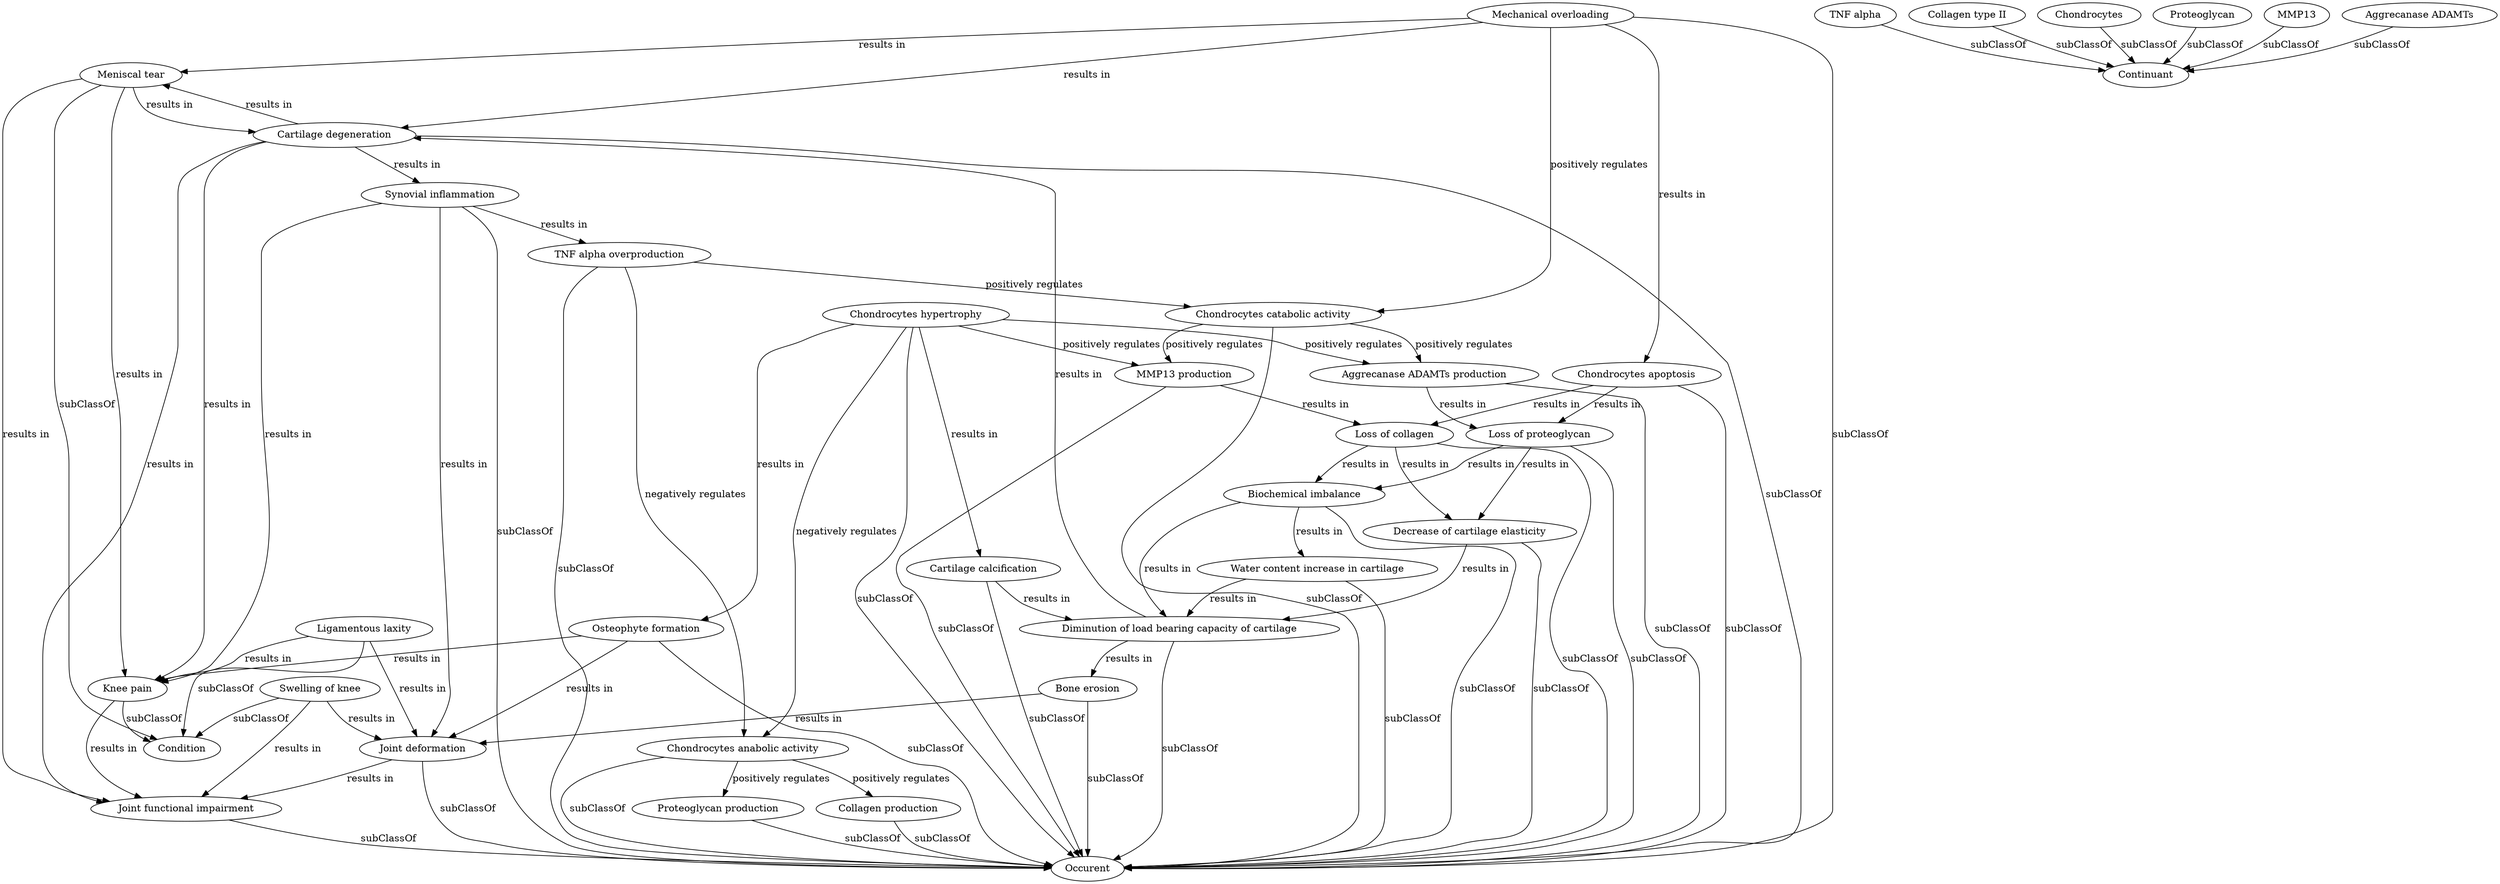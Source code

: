 digraph g {
"http://plumdeq.xyz/ontologies/hypothesis/Joint_functional_impairment" [label="Joint functional impairment"] ;
"http://plumdeq.xyz/ontologies/hypothesis/Mechanical_overloading" [label="Mechanical overloading"] ;
"http://plumdeq.xyz/ontologies/hypothesis/Bone_erosion" [label="Bone erosion"] ;
"http://plumdeq.xyz/ontologies/hypothesis/Decrease_of_cartilage_elasticity" [label="Decrease of cartilage elasticity"] ;
"http://plumdeq.xyz/ontologies/hypothesis/TNF_alpha" [label="TNF alpha"] ;
"http://plumdeq.xyz/ontologies/hypothesis/Chondrocytes_hypertrophy" [label="Chondrocytes hypertrophy"] ;
"http://plumdeq.xyz/ontologies/hypothesis/Osteophyte_formation" [label="Osteophyte formation"] ;
"http://plumdeq.xyz/ontologies/hypothesis/Diminution_of_load_bearing_capacity_of_cartilage" [label="Diminution of load bearing capacity of cartilage"] ;
"http://plumdeq.xyz/ontologies/hypothesis/Loss_of_proteoglycan" [label="Loss of proteoglycan"] ;
"http://plumdeq.xyz/ontologies/hypothesis/TNF_alpha_overproduction" [label="TNF alpha overproduction"] ;
"http://plumdeq.xyz/ontologies/hypothesis/Cartilage_calcification" [label="Cartilage calcification"] ;
"http://plumdeq.xyz/ontologies/hypothesis/Collagen_type_II" [label="Collagen type II"] ;
"http://plumdeq.xyz/ontologies/hypothesis/Collagen_production" [label="Collagen production"] ;
"http://plumdeq.xyz/ontologies/hypothesis/Continuant" [label="Continuant"] ;
"http://plumdeq.xyz/ontologies/hypothesis/Meniscal_tear" [label="Meniscal tear"] ;
"http://plumdeq.xyz/ontologies/hypothesis/Swelling_of_knee" [label="Swelling of knee"] ;
"http://plumdeq.xyz/ontologies/hypothesis/Chondrocytes" [label="Chondrocytes"] ;
"http://plumdeq.xyz/ontologies/hypothesis/Chondrocytes_catabolic_activity" [label="Chondrocytes catabolic activity"] ;
"http://plumdeq.xyz/ontologies/hypothesis/Water_content_increase_in_cartilage" [label="Water content increase in cartilage"] ;
"http://plumdeq.xyz/ontologies/hypothesis/Condition" [label="Condition"] ;
"http://plumdeq.xyz/ontologies/hypothesis/Proteoglycan" [label="Proteoglycan"] ;
"http://plumdeq.xyz/ontologies/hypothesis/Synovial_inflammation" [label="Synovial inflammation"] ;
"http://plumdeq.xyz/ontologies/hypothesis/MMP13" [label="MMP13"] ;
"http://plumdeq.xyz/ontologies/hypothesis/Joint_deformation" [label="Joint deformation"] ;
"http://plumdeq.xyz/ontologies/hypothesis/Loss_of_collagen" [label="Loss of collagen"] ;
"http://plumdeq.xyz/ontologies/hypothesis/Occurent" [label="Occurent"] ;
"http://plumdeq.xyz/ontologies/hypothesis/Cartilage_degeneration" [label="Cartilage degeneration"] ;
"http://plumdeq.xyz/ontologies/hypothesis/Aggrecanase_ADAMTs_production" [label="Aggrecanase ADAMTs production"] ;
"http://plumdeq.xyz/ontologies/hypothesis/Ligamentous_laxity" [label="Ligamentous laxity"] ;
"http://plumdeq.xyz/ontologies/hypothesis/MMP13_production" [label="MMP13 production"] ;
"http://plumdeq.xyz/ontologies/hypothesis/Biochemical_imbalance" [label="Biochemical imbalance"] ;
"http://plumdeq.xyz/ontologies/hypothesis/Aggrecanase_ADAMTs" [label="Aggrecanase ADAMTs"] ;
"http://plumdeq.xyz/ontologies/hypothesis/Chondrocytes_anabolic_activity" [label="Chondrocytes anabolic activity"] ;
"http://plumdeq.xyz/ontologies/hypothesis/Proteoglycan_production" [label="Proteoglycan production"] ;
"http://plumdeq.xyz/ontologies/hypothesis/Knee_pain" [label="Knee pain"] ;
"http://plumdeq.xyz/ontologies/hypothesis/Chondrocytes_apoptosis" [label="Chondrocytes apoptosis"] ;
"http://plumdeq.xyz/ontologies/hypothesis/Joint_functional_impairment" -> "http://plumdeq.xyz/ontologies/hypothesis/Occurent" [label="subClassOf"] ;
"http://plumdeq.xyz/ontologies/hypothesis/Mechanical_overloading" -> "http://plumdeq.xyz/ontologies/hypothesis/Cartilage_degeneration" [label="results in"] ;
"http://plumdeq.xyz/ontologies/hypothesis/Mechanical_overloading" -> "http://plumdeq.xyz/ontologies/hypothesis/Occurent" [label="subClassOf"] ;
"http://plumdeq.xyz/ontologies/hypothesis/Mechanical_overloading" -> "http://plumdeq.xyz/ontologies/hypothesis/Chondrocytes_apoptosis" [label="results in"] ;
"http://plumdeq.xyz/ontologies/hypothesis/Mechanical_overloading" -> "http://plumdeq.xyz/ontologies/hypothesis/Meniscal_tear" [label="results in"] ;
"http://plumdeq.xyz/ontologies/hypothesis/Mechanical_overloading" -> "http://plumdeq.xyz/ontologies/hypothesis/Chondrocytes_catabolic_activity" [label="positively regulates"] ;
"http://plumdeq.xyz/ontologies/hypothesis/Bone_erosion" -> "http://plumdeq.xyz/ontologies/hypothesis/Joint_deformation" [label="results in"] ;
"http://plumdeq.xyz/ontologies/hypothesis/Bone_erosion" -> "http://plumdeq.xyz/ontologies/hypothesis/Occurent" [label="subClassOf"] ;
"http://plumdeq.xyz/ontologies/hypothesis/Decrease_of_cartilage_elasticity" -> "http://plumdeq.xyz/ontologies/hypothesis/Diminution_of_load_bearing_capacity_of_cartilage" [label="results in"] ;
"http://plumdeq.xyz/ontologies/hypothesis/Decrease_of_cartilage_elasticity" -> "http://plumdeq.xyz/ontologies/hypothesis/Occurent" [label="subClassOf"] ;
"http://plumdeq.xyz/ontologies/hypothesis/TNF_alpha" -> "http://plumdeq.xyz/ontologies/hypothesis/Continuant" [label="subClassOf"] ;
"http://plumdeq.xyz/ontologies/hypothesis/Chondrocytes_hypertrophy" -> "http://plumdeq.xyz/ontologies/hypothesis/MMP13_production" [label="positively regulates"] ;
"http://plumdeq.xyz/ontologies/hypothesis/Chondrocytes_hypertrophy" -> "http://plumdeq.xyz/ontologies/hypothesis/Occurent" [label="subClassOf"] ;
"http://plumdeq.xyz/ontologies/hypothesis/Chondrocytes_hypertrophy" -> "http://plumdeq.xyz/ontologies/hypothesis/Osteophyte_formation" [label="results in"] ;
"http://plumdeq.xyz/ontologies/hypothesis/Chondrocytes_hypertrophy" -> "http://plumdeq.xyz/ontologies/hypothesis/Chondrocytes_anabolic_activity" [label="negatively regulates"] ;
"http://plumdeq.xyz/ontologies/hypothesis/Chondrocytes_hypertrophy" -> "http://plumdeq.xyz/ontologies/hypothesis/Aggrecanase_ADAMTs_production" [label="positively regulates"] ;
"http://plumdeq.xyz/ontologies/hypothesis/Chondrocytes_hypertrophy" -> "http://plumdeq.xyz/ontologies/hypothesis/Cartilage_calcification" [label="results in"] ;
"http://plumdeq.xyz/ontologies/hypothesis/Osteophyte_formation" -> "http://plumdeq.xyz/ontologies/hypothesis/Joint_deformation" [label="results in"] ;
"http://plumdeq.xyz/ontologies/hypothesis/Osteophyte_formation" -> "http://plumdeq.xyz/ontologies/hypothesis/Knee_pain" [label="results in"] ;
"http://plumdeq.xyz/ontologies/hypothesis/Osteophyte_formation" -> "http://plumdeq.xyz/ontologies/hypothesis/Occurent" [label="subClassOf"] ;
"http://plumdeq.xyz/ontologies/hypothesis/Diminution_of_load_bearing_capacity_of_cartilage" -> "http://plumdeq.xyz/ontologies/hypothesis/Cartilage_degeneration" [label="results in"] ;
"http://plumdeq.xyz/ontologies/hypothesis/Diminution_of_load_bearing_capacity_of_cartilage" -> "http://plumdeq.xyz/ontologies/hypothesis/Bone_erosion" [label="results in"] ;
"http://plumdeq.xyz/ontologies/hypothesis/Diminution_of_load_bearing_capacity_of_cartilage" -> "http://plumdeq.xyz/ontologies/hypothesis/Occurent" [label="subClassOf"] ;
"http://plumdeq.xyz/ontologies/hypothesis/Loss_of_proteoglycan" -> "http://plumdeq.xyz/ontologies/hypothesis/Biochemical_imbalance" [label="results in"] ;
"http://plumdeq.xyz/ontologies/hypothesis/Loss_of_proteoglycan" -> "http://plumdeq.xyz/ontologies/hypothesis/Decrease_of_cartilage_elasticity" [label="results in"] ;
"http://plumdeq.xyz/ontologies/hypothesis/Loss_of_proteoglycan" -> "http://plumdeq.xyz/ontologies/hypothesis/Occurent" [label="subClassOf"] ;
"http://plumdeq.xyz/ontologies/hypothesis/TNF_alpha_overproduction" -> "http://plumdeq.xyz/ontologies/hypothesis/Occurent" [label="subClassOf"] ;
"http://plumdeq.xyz/ontologies/hypothesis/TNF_alpha_overproduction" -> "http://plumdeq.xyz/ontologies/hypothesis/Chondrocytes_anabolic_activity" [label="negatively regulates"] ;
"http://plumdeq.xyz/ontologies/hypothesis/TNF_alpha_overproduction" -> "http://plumdeq.xyz/ontologies/hypothesis/Chondrocytes_catabolic_activity" [label="positively regulates"] ;
"http://plumdeq.xyz/ontologies/hypothesis/Cartilage_calcification" -> "http://plumdeq.xyz/ontologies/hypothesis/Diminution_of_load_bearing_capacity_of_cartilage" [label="results in"] ;
"http://plumdeq.xyz/ontologies/hypothesis/Cartilage_calcification" -> "http://plumdeq.xyz/ontologies/hypothesis/Occurent" [label="subClassOf"] ;
"http://plumdeq.xyz/ontologies/hypothesis/Collagen_type_II" -> "http://plumdeq.xyz/ontologies/hypothesis/Continuant" [label="subClassOf"] ;
"http://plumdeq.xyz/ontologies/hypothesis/Collagen_production" -> "http://plumdeq.xyz/ontologies/hypothesis/Occurent" [label="subClassOf"] ;
"http://plumdeq.xyz/ontologies/hypothesis/Meniscal_tear" -> "http://plumdeq.xyz/ontologies/hypothesis/Cartilage_degeneration" [label="results in"] ;
"http://plumdeq.xyz/ontologies/hypothesis/Meniscal_tear" -> "http://plumdeq.xyz/ontologies/hypothesis/Joint_functional_impairment" [label="results in"] ;
"http://plumdeq.xyz/ontologies/hypothesis/Meniscal_tear" -> "http://plumdeq.xyz/ontologies/hypothesis/Knee_pain" [label="results in"] ;
"http://plumdeq.xyz/ontologies/hypothesis/Meniscal_tear" -> "http://plumdeq.xyz/ontologies/hypothesis/Condition" [label="subClassOf"] ;
"http://plumdeq.xyz/ontologies/hypothesis/Swelling_of_knee" -> "http://plumdeq.xyz/ontologies/hypothesis/Joint_functional_impairment" [label="results in"] ;
"http://plumdeq.xyz/ontologies/hypothesis/Swelling_of_knee" -> "http://plumdeq.xyz/ontologies/hypothesis/Joint_deformation" [label="results in"] ;
"http://plumdeq.xyz/ontologies/hypothesis/Swelling_of_knee" -> "http://plumdeq.xyz/ontologies/hypothesis/Condition" [label="subClassOf"] ;
"http://plumdeq.xyz/ontologies/hypothesis/Chondrocytes" -> "http://plumdeq.xyz/ontologies/hypothesis/Continuant" [label="subClassOf"] ;
"http://plumdeq.xyz/ontologies/hypothesis/Chondrocytes_catabolic_activity" -> "http://plumdeq.xyz/ontologies/hypothesis/Aggrecanase_ADAMTs_production" [label="positively regulates"] ;
"http://plumdeq.xyz/ontologies/hypothesis/Chondrocytes_catabolic_activity" -> "http://plumdeq.xyz/ontologies/hypothesis/MMP13_production" [label="positively regulates"] ;
"http://plumdeq.xyz/ontologies/hypothesis/Chondrocytes_catabolic_activity" -> "http://plumdeq.xyz/ontologies/hypothesis/Occurent" [label="subClassOf"] ;
"http://plumdeq.xyz/ontologies/hypothesis/Water_content_increase_in_cartilage" -> "http://plumdeq.xyz/ontologies/hypothesis/Diminution_of_load_bearing_capacity_of_cartilage" [label="results in"] ;
"http://plumdeq.xyz/ontologies/hypothesis/Water_content_increase_in_cartilage" -> "http://plumdeq.xyz/ontologies/hypothesis/Occurent" [label="subClassOf"] ;
"http://plumdeq.xyz/ontologies/hypothesis/Proteoglycan" -> "http://plumdeq.xyz/ontologies/hypothesis/Continuant" [label="subClassOf"] ;
"http://plumdeq.xyz/ontologies/hypothesis/Synovial_inflammation" -> "http://plumdeq.xyz/ontologies/hypothesis/Joint_deformation" [label="results in"] ;
"http://plumdeq.xyz/ontologies/hypothesis/Synovial_inflammation" -> "http://plumdeq.xyz/ontologies/hypothesis/TNF_alpha_overproduction" [label="results in"] ;
"http://plumdeq.xyz/ontologies/hypothesis/Synovial_inflammation" -> "http://plumdeq.xyz/ontologies/hypothesis/Knee_pain" [label="results in"] ;
"http://plumdeq.xyz/ontologies/hypothesis/Synovial_inflammation" -> "http://plumdeq.xyz/ontologies/hypothesis/Occurent" [label="subClassOf"] ;
"http://plumdeq.xyz/ontologies/hypothesis/MMP13" -> "http://plumdeq.xyz/ontologies/hypothesis/Continuant" [label="subClassOf"] ;
"http://plumdeq.xyz/ontologies/hypothesis/Joint_deformation" -> "http://plumdeq.xyz/ontologies/hypothesis/Joint_functional_impairment" [label="results in"] ;
"http://plumdeq.xyz/ontologies/hypothesis/Joint_deformation" -> "http://plumdeq.xyz/ontologies/hypothesis/Occurent" [label="subClassOf"] ;
"http://plumdeq.xyz/ontologies/hypothesis/Loss_of_collagen" -> "http://plumdeq.xyz/ontologies/hypothesis/Biochemical_imbalance" [label="results in"] ;
"http://plumdeq.xyz/ontologies/hypothesis/Loss_of_collagen" -> "http://plumdeq.xyz/ontologies/hypothesis/Decrease_of_cartilage_elasticity" [label="results in"] ;
"http://plumdeq.xyz/ontologies/hypothesis/Loss_of_collagen" -> "http://plumdeq.xyz/ontologies/hypothesis/Occurent" [label="subClassOf"] ;
"http://plumdeq.xyz/ontologies/hypothesis/Cartilage_degeneration" -> "http://plumdeq.xyz/ontologies/hypothesis/Joint_functional_impairment" [label="results in"] ;
"http://plumdeq.xyz/ontologies/hypothesis/Cartilage_degeneration" -> "http://plumdeq.xyz/ontologies/hypothesis/Synovial_inflammation" [label="results in"] ;
"http://plumdeq.xyz/ontologies/hypothesis/Cartilage_degeneration" -> "http://plumdeq.xyz/ontologies/hypothesis/Knee_pain" [label="results in"] ;
"http://plumdeq.xyz/ontologies/hypothesis/Cartilage_degeneration" -> "http://plumdeq.xyz/ontologies/hypothesis/Meniscal_tear" [label="results in"] ;
"http://plumdeq.xyz/ontologies/hypothesis/Cartilage_degeneration" -> "http://plumdeq.xyz/ontologies/hypothesis/Occurent" [label="subClassOf"] ;
"http://plumdeq.xyz/ontologies/hypothesis/Aggrecanase_ADAMTs_production" -> "http://plumdeq.xyz/ontologies/hypothesis/Loss_of_proteoglycan" [label="results in"] ;
"http://plumdeq.xyz/ontologies/hypothesis/Aggrecanase_ADAMTs_production" -> "http://plumdeq.xyz/ontologies/hypothesis/Occurent" [label="subClassOf"] ;
"http://plumdeq.xyz/ontologies/hypothesis/Ligamentous_laxity" -> "http://plumdeq.xyz/ontologies/hypothesis/Joint_deformation" [label="results in"] ;
"http://plumdeq.xyz/ontologies/hypothesis/Ligamentous_laxity" -> "http://plumdeq.xyz/ontologies/hypothesis/Knee_pain" [label="results in"] ;
"http://plumdeq.xyz/ontologies/hypothesis/Ligamentous_laxity" -> "http://plumdeq.xyz/ontologies/hypothesis/Condition" [label="subClassOf"] ;
"http://plumdeq.xyz/ontologies/hypothesis/MMP13_production" -> "http://plumdeq.xyz/ontologies/hypothesis/Loss_of_collagen" [label="results in"] ;
"http://plumdeq.xyz/ontologies/hypothesis/MMP13_production" -> "http://plumdeq.xyz/ontologies/hypothesis/Occurent" [label="subClassOf"] ;
"http://plumdeq.xyz/ontologies/hypothesis/Biochemical_imbalance" -> "http://plumdeq.xyz/ontologies/hypothesis/Water_content_increase_in_cartilage" [label="results in"] ;
"http://plumdeq.xyz/ontologies/hypothesis/Biochemical_imbalance" -> "http://plumdeq.xyz/ontologies/hypothesis/Diminution_of_load_bearing_capacity_of_cartilage" [label="results in"] ;
"http://plumdeq.xyz/ontologies/hypothesis/Biochemical_imbalance" -> "http://plumdeq.xyz/ontologies/hypothesis/Occurent" [label="subClassOf"] ;
"http://plumdeq.xyz/ontologies/hypothesis/Aggrecanase_ADAMTs" -> "http://plumdeq.xyz/ontologies/hypothesis/Continuant" [label="subClassOf"] ;
"http://plumdeq.xyz/ontologies/hypothesis/Chondrocytes_anabolic_activity" -> "http://plumdeq.xyz/ontologies/hypothesis/Collagen_production" [label="positively regulates"] ;
"http://plumdeq.xyz/ontologies/hypothesis/Chondrocytes_anabolic_activity" -> "http://plumdeq.xyz/ontologies/hypothesis/Proteoglycan_production" [label="positively regulates"] ;
"http://plumdeq.xyz/ontologies/hypothesis/Chondrocytes_anabolic_activity" -> "http://plumdeq.xyz/ontologies/hypothesis/Occurent" [label="subClassOf"] ;
"http://plumdeq.xyz/ontologies/hypothesis/Proteoglycan_production" -> "http://plumdeq.xyz/ontologies/hypothesis/Occurent" [label="subClassOf"] ;
"http://plumdeq.xyz/ontologies/hypothesis/Knee_pain" -> "http://plumdeq.xyz/ontologies/hypothesis/Joint_functional_impairment" [label="results in"] ;
"http://plumdeq.xyz/ontologies/hypothesis/Knee_pain" -> "http://plumdeq.xyz/ontologies/hypothesis/Condition" [label="subClassOf"] ;
"http://plumdeq.xyz/ontologies/hypothesis/Chondrocytes_apoptosis" -> "http://plumdeq.xyz/ontologies/hypothesis/Loss_of_proteoglycan" [label="results in"] ;
"http://plumdeq.xyz/ontologies/hypothesis/Chondrocytes_apoptosis" -> "http://plumdeq.xyz/ontologies/hypothesis/Loss_of_collagen" [label="results in"] ;
"http://plumdeq.xyz/ontologies/hypothesis/Chondrocytes_apoptosis" -> "http://plumdeq.xyz/ontologies/hypothesis/Occurent" [label="subClassOf"] ;
}
